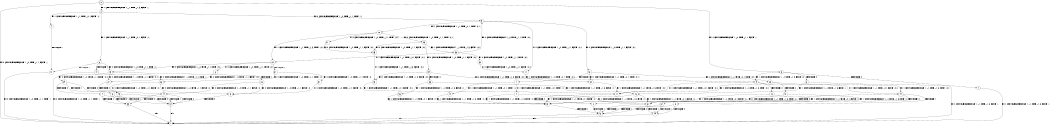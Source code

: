 digraph BCG {
size = "7, 10.5";
center = TRUE;
node [shape = circle];
0 [peripheries = 2];
0 -> 1 [label = "EX !0 !ATOMIC_EXCH_BRANCH (1, +0, TRUE, +1, 1, FALSE) !::"];
0 -> 2 [label = "EX !1 !ATOMIC_EXCH_BRANCH (1, +1, TRUE, +1, 3, FALSE) !::"];
0 -> 3 [label = "EX !0 !ATOMIC_EXCH_BRANCH (1, +0, TRUE, +1, 1, FALSE) !::"];
2 -> 4 [label = "EX !1 !ATOMIC_EXCH_BRANCH (1, +1, TRUE, +0, 1, FALSE) !:1:"];
2 -> 5 [label = "EX !0 !ATOMIC_EXCH_BRANCH (1, +0, TRUE, +1, 1, TRUE) !:1:"];
2 -> 6 [label = "EX !1 !ATOMIC_EXCH_BRANCH (1, +1, TRUE, +0, 1, FALSE) !:1:"];
3 -> 7 [label = "TERMINATE !0"];
3 -> 8 [label = "TERMINATE !0"];
3 -> 9 [label = "EX !1 !ATOMIC_EXCH_BRANCH (1, +1, TRUE, +1, 3, FALSE) !:0:"];
4 -> 10 [label = "TERMINATE !1"];
5 -> 11 [label = "EX !0 !ATOMIC_EXCH_BRANCH (1, +0, TRUE, +1, 1, FALSE) !:0:1:"];
5 -> 12 [label = "EX !1 !ATOMIC_EXCH_BRANCH (1, +1, TRUE, +0, 1, TRUE) !:0:1:"];
5 -> 13 [label = "EX !0 !ATOMIC_EXCH_BRANCH (1, +0, TRUE, +1, 1, FALSE) !:0:1:"];
6 -> 10 [label = "TERMINATE !1"];
6 -> 14 [label = "TERMINATE !1"];
6 -> 15 [label = "EX !0 !ATOMIC_EXCH_BRANCH (1, +0, TRUE, +1, 1, TRUE) !:1:"];
7 -> 1 [label = "EX !1 !ATOMIC_EXCH_BRANCH (1, +1, TRUE, +1, 3, FALSE) !::"];
8 -> 1 [label = "EX !1 !ATOMIC_EXCH_BRANCH (1, +1, TRUE, +1, 3, FALSE) !::"];
8 -> 16 [label = "EX !1 !ATOMIC_EXCH_BRANCH (1, +1, TRUE, +1, 3, FALSE) !::"];
9 -> 17 [label = "EX !1 !ATOMIC_EXCH_BRANCH (1, +1, TRUE, +0, 1, FALSE) !:0:1:"];
9 -> 18 [label = "TERMINATE !0"];
9 -> 19 [label = "EX !1 !ATOMIC_EXCH_BRANCH (1, +1, TRUE, +0, 1, FALSE) !:0:1:"];
10 -> 1 [label = "EX !0 !ATOMIC_EXCH_BRANCH (1, +0, TRUE, +1, 1, TRUE) !::"];
11 -> 20 [label = "EX !1 !ATOMIC_EXCH_BRANCH (1, +1, TRUE, +0, 1, TRUE) !:0:1:"];
12 -> 21 [label = "EX !0 !ATOMIC_EXCH_BRANCH (1, +0, TRUE, +1, 1, TRUE) !:0:1:"];
12 -> 22 [label = "EX !1 !ATOMIC_EXCH_BRANCH (1, +1, TRUE, +1, 3, TRUE) !:0:1:"];
12 -> 23 [label = "EX !0 !ATOMIC_EXCH_BRANCH (1, +0, TRUE, +1, 1, TRUE) !:0:1:"];
13 -> 20 [label = "EX !1 !ATOMIC_EXCH_BRANCH (1, +1, TRUE, +0, 1, TRUE) !:0:1:"];
13 -> 24 [label = "TERMINATE !0"];
13 -> 25 [label = "EX !1 !ATOMIC_EXCH_BRANCH (1, +1, TRUE, +0, 1, TRUE) !:0:1:"];
14 -> 1 [label = "EX !0 !ATOMIC_EXCH_BRANCH (1, +0, TRUE, +1, 1, TRUE) !::"];
14 -> 26 [label = "EX !0 !ATOMIC_EXCH_BRANCH (1, +0, TRUE, +1, 1, TRUE) !::"];
15 -> 27 [label = "EX !0 !ATOMIC_EXCH_BRANCH (1, +0, TRUE, +1, 1, FALSE) !:0:1:"];
15 -> 28 [label = "TERMINATE !1"];
15 -> 29 [label = "EX !0 !ATOMIC_EXCH_BRANCH (1, +0, TRUE, +1, 1, FALSE) !:0:1:"];
16 -> 30 [label = "EX !1 !ATOMIC_EXCH_BRANCH (1, +1, TRUE, +0, 1, FALSE) !:1:"];
16 -> 31 [label = "EX !1 !ATOMIC_EXCH_BRANCH (1, +1, TRUE, +0, 1, FALSE) !:1:"];
17 -> 32 [label = "TERMINATE !0"];
18 -> 30 [label = "EX !1 !ATOMIC_EXCH_BRANCH (1, +1, TRUE, +0, 1, FALSE) !:1:"];
18 -> 31 [label = "EX !1 !ATOMIC_EXCH_BRANCH (1, +1, TRUE, +0, 1, FALSE) !:1:"];
19 -> 32 [label = "TERMINATE !0"];
19 -> 33 [label = "TERMINATE !1"];
19 -> 34 [label = "TERMINATE !0"];
20 -> 17 [label = "EX !1 !ATOMIC_EXCH_BRANCH (1, +1, TRUE, +1, 3, TRUE) !:0:1:"];
21 -> 35 [label = "EX !0 !ATOMIC_EXCH_BRANCH (1, +0, TRUE, +1, 1, FALSE) !:0:1:"];
22 -> 36 [label = "EX !0 !ATOMIC_EXCH_BRANCH (1, +0, TRUE, +1, 1, TRUE) !:0:1:"];
22 -> 37 [label = "TERMINATE !1"];
22 -> 15 [label = "EX !0 !ATOMIC_EXCH_BRANCH (1, +0, TRUE, +1, 1, TRUE) !:0:1:"];
23 -> 35 [label = "EX !0 !ATOMIC_EXCH_BRANCH (1, +0, TRUE, +1, 1, FALSE) !:0:1:"];
23 -> 38 [label = "EX !1 !ATOMIC_EXCH_BRANCH (1, +1, TRUE, +1, 3, FALSE) !:0:1:"];
23 -> 39 [label = "EX !0 !ATOMIC_EXCH_BRANCH (1, +0, TRUE, +1, 1, FALSE) !:0:1:"];
24 -> 40 [label = "EX !1 !ATOMIC_EXCH_BRANCH (1, +1, TRUE, +0, 1, TRUE) !:1:"];
24 -> 41 [label = "EX !1 !ATOMIC_EXCH_BRANCH (1, +1, TRUE, +0, 1, TRUE) !:1:"];
25 -> 17 [label = "EX !1 !ATOMIC_EXCH_BRANCH (1, +1, TRUE, +1, 3, TRUE) !:0:1:"];
25 -> 42 [label = "TERMINATE !0"];
25 -> 19 [label = "EX !1 !ATOMIC_EXCH_BRANCH (1, +1, TRUE, +1, 3, TRUE) !:0:1:"];
26 -> 43 [label = "EX !0 !ATOMIC_EXCH_BRANCH (1, +0, TRUE, +1, 1, FALSE) !:0:"];
26 -> 44 [label = "EX !0 !ATOMIC_EXCH_BRANCH (1, +0, TRUE, +1, 1, FALSE) !:0:"];
27 -> 45 [label = "TERMINATE !0"];
28 -> 43 [label = "EX !0 !ATOMIC_EXCH_BRANCH (1, +0, TRUE, +1, 1, FALSE) !:0:"];
28 -> 44 [label = "EX !0 !ATOMIC_EXCH_BRANCH (1, +0, TRUE, +1, 1, FALSE) !:0:"];
29 -> 45 [label = "TERMINATE !0"];
29 -> 46 [label = "TERMINATE !1"];
29 -> 47 [label = "TERMINATE !0"];
30 -> 48 [label = "TERMINATE !1"];
31 -> 48 [label = "TERMINATE !1"];
31 -> 49 [label = "TERMINATE !1"];
32 -> 48 [label = "TERMINATE !1"];
33 -> 48 [label = "TERMINATE !0"];
33 -> 49 [label = "TERMINATE !0"];
34 -> 48 [label = "TERMINATE !1"];
34 -> 49 [label = "TERMINATE !1"];
35 -> 50 [label = "EX !1 !ATOMIC_EXCH_BRANCH (1, +1, TRUE, +1, 3, FALSE) !:0:1:"];
36 -> 27 [label = "EX !0 !ATOMIC_EXCH_BRANCH (1, +0, TRUE, +1, 1, FALSE) !:0:1:"];
37 -> 51 [label = "EX !0 !ATOMIC_EXCH_BRANCH (1, +0, TRUE, +1, 1, TRUE) !:0:"];
37 -> 26 [label = "EX !0 !ATOMIC_EXCH_BRANCH (1, +0, TRUE, +1, 1, TRUE) !:0:"];
38 -> 52 [label = "EX !0 !ATOMIC_EXCH_BRANCH (1, +0, TRUE, +1, 1, TRUE) !:0:1:"];
38 -> 22 [label = "EX !1 !ATOMIC_EXCH_BRANCH (1, +1, TRUE, +0, 1, FALSE) !:0:1:"];
38 -> 5 [label = "EX !0 !ATOMIC_EXCH_BRANCH (1, +0, TRUE, +1, 1, TRUE) !:0:1:"];
39 -> 50 [label = "EX !1 !ATOMIC_EXCH_BRANCH (1, +1, TRUE, +1, 3, FALSE) !:0:1:"];
39 -> 53 [label = "TERMINATE !0"];
39 -> 9 [label = "EX !1 !ATOMIC_EXCH_BRANCH (1, +1, TRUE, +1, 3, FALSE) !:0:1:"];
40 -> 30 [label = "EX !1 !ATOMIC_EXCH_BRANCH (1, +1, TRUE, +1, 3, TRUE) !:1:"];
41 -> 30 [label = "EX !1 !ATOMIC_EXCH_BRANCH (1, +1, TRUE, +1, 3, TRUE) !:1:"];
41 -> 31 [label = "EX !1 !ATOMIC_EXCH_BRANCH (1, +1, TRUE, +1, 3, TRUE) !:1:"];
42 -> 30 [label = "EX !1 !ATOMIC_EXCH_BRANCH (1, +1, TRUE, +1, 3, TRUE) !:1:"];
42 -> 31 [label = "EX !1 !ATOMIC_EXCH_BRANCH (1, +1, TRUE, +1, 3, TRUE) !:1:"];
43 -> 54 [label = "TERMINATE !0"];
44 -> 54 [label = "TERMINATE !0"];
44 -> 55 [label = "TERMINATE !0"];
45 -> 54 [label = "TERMINATE !1"];
46 -> 54 [label = "TERMINATE !0"];
46 -> 55 [label = "TERMINATE !0"];
47 -> 54 [label = "TERMINATE !1"];
47 -> 55 [label = "TERMINATE !1"];
48 -> 1 [label = "exit"];
49 -> 1 [label = "exit"];
50 -> 17 [label = "EX !1 !ATOMIC_EXCH_BRANCH (1, +1, TRUE, +0, 1, FALSE) !:0:1:"];
51 -> 43 [label = "EX !0 !ATOMIC_EXCH_BRANCH (1, +0, TRUE, +1, 1, FALSE) !:0:"];
52 -> 11 [label = "EX !0 !ATOMIC_EXCH_BRANCH (1, +0, TRUE, +1, 1, FALSE) !:0:1:"];
53 -> 56 [label = "EX !1 !ATOMIC_EXCH_BRANCH (1, +1, TRUE, +1, 3, FALSE) !:1:"];
53 -> 16 [label = "EX !1 !ATOMIC_EXCH_BRANCH (1, +1, TRUE, +1, 3, FALSE) !:1:"];
54 -> 1 [label = "exit"];
55 -> 1 [label = "exit"];
56 -> 30 [label = "EX !1 !ATOMIC_EXCH_BRANCH (1, +1, TRUE, +0, 1, FALSE) !:1:"];
}

